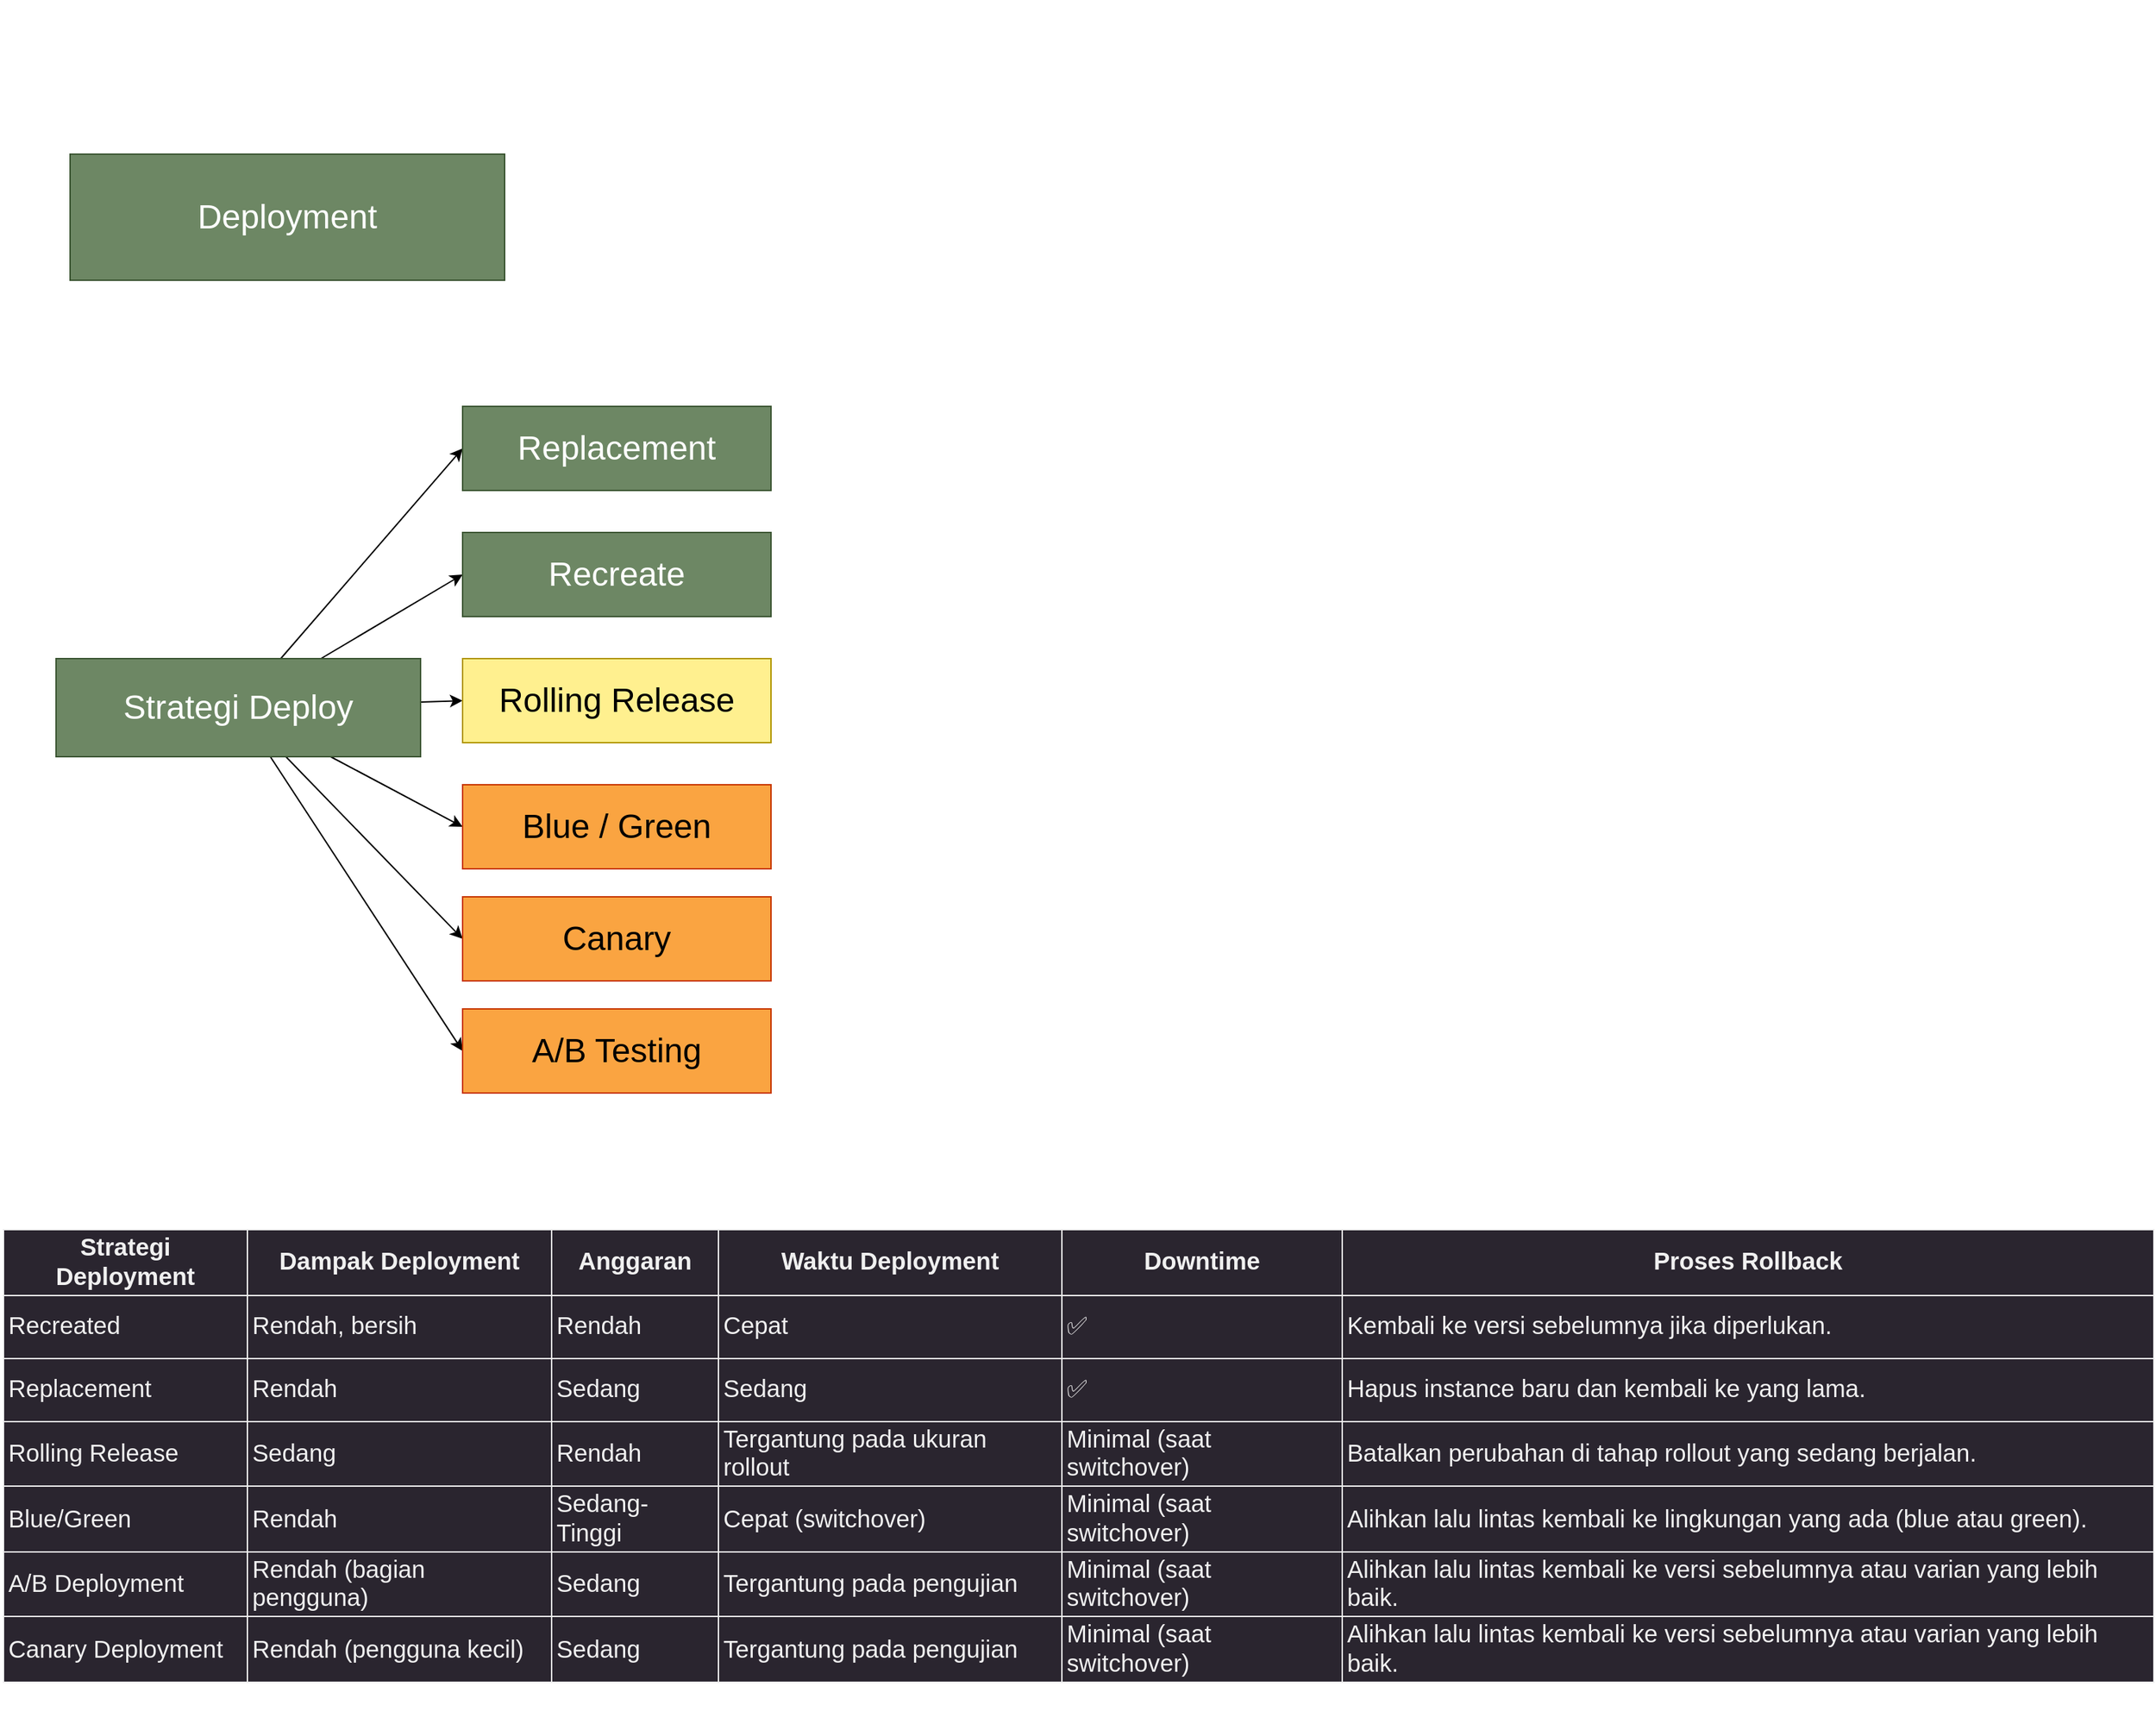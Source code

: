 <mxfile>
    <diagram id="N09Htkd0KLnNfLLsWvpd" name="Page-1">
        <mxGraphModel dx="1066" dy="682" grid="1" gridSize="10" guides="1" tooltips="1" connect="1" arrows="1" fold="1" page="1" pageScale="1" pageWidth="850" pageHeight="1100" math="0" shadow="0">
            <root>
                <mxCell id="0"/>
                <mxCell id="1" parent="0"/>
                <mxCell id="2" value="Deployment" style="rounded=0;whiteSpace=wrap;html=1;fillColor=#6d8764;fontColor=#ffffff;strokeColor=#3A5431;fontSize=24;" parent="1" vertex="1">
                    <mxGeometry x="80" y="170" width="310" height="90" as="geometry"/>
                </mxCell>
                <mxCell id="8" value="&lt;div style=&quot;text-align: center;&quot;&gt;&lt;span style=&quot;background-color: initial;&quot;&gt;&lt;font color=&quot;#ffffff&quot;&gt;*inti dalam devops adalah otomasi, jadi harus otomatis&lt;/font&gt;&lt;/span&gt;&lt;/div&gt;" style="text;whiteSpace=wrap;html=1;fontSize=24;" parent="1" vertex="1">
                    <mxGeometry x="40" y="60" width="430" height="40" as="geometry"/>
                </mxCell>
                <mxCell id="17" value="" style="edgeStyle=none;html=1;fontSize=17;entryX=0;entryY=0.5;entryDx=0;entryDy=0;" parent="1" source="10" target="16" edge="1">
                    <mxGeometry relative="1" as="geometry"/>
                </mxCell>
                <mxCell id="19" value="" style="edgeStyle=none;html=1;fontSize=17;entryX=0;entryY=0.5;entryDx=0;entryDy=0;" parent="1" source="10" target="18" edge="1">
                    <mxGeometry relative="1" as="geometry"/>
                </mxCell>
                <mxCell id="22" style="edgeStyle=none;html=1;entryX=0;entryY=0.5;entryDx=0;entryDy=0;fontSize=17;" parent="1" source="10" target="21" edge="1">
                    <mxGeometry relative="1" as="geometry"/>
                </mxCell>
                <mxCell id="27" value="" style="edgeStyle=none;html=1;fontSize=17;entryX=0;entryY=0.5;entryDx=0;entryDy=0;" parent="1" source="10" target="26" edge="1">
                    <mxGeometry relative="1" as="geometry"/>
                </mxCell>
                <mxCell id="30" style="edgeStyle=none;html=1;entryX=0;entryY=0.5;entryDx=0;entryDy=0;fontSize=17;" parent="1" source="10" target="28" edge="1">
                    <mxGeometry relative="1" as="geometry"/>
                </mxCell>
                <mxCell id="31" style="edgeStyle=none;html=1;entryX=0;entryY=0.5;entryDx=0;entryDy=0;fontSize=17;" parent="1" source="10" target="29" edge="1">
                    <mxGeometry relative="1" as="geometry"/>
                </mxCell>
                <mxCell id="10" value="Strategi Deploy" style="rounded=0;whiteSpace=wrap;html=1;fillColor=#6d8764;strokeColor=#3A5431;fontSize=24;fontColor=#ffffff;" parent="1" vertex="1">
                    <mxGeometry x="70" y="530" width="260" height="70" as="geometry"/>
                </mxCell>
                <mxCell id="11" value="&lt;div style=&quot;text-align: center;&quot;&gt;&lt;span style=&quot;background-color: initial;&quot;&gt;&lt;font color=&quot;#ffffff&quot;&gt;Deployment adalah memindahkan software kedalam environment lain ( development, production etc. )&amp;nbsp;&lt;/font&gt;&lt;/span&gt;&lt;/div&gt;" style="text;whiteSpace=wrap;html=1;fontSize=24;" parent="1" vertex="1">
                    <mxGeometry x="410" y="150" width="600" height="80" as="geometry"/>
                </mxCell>
                <mxCell id="15" value="&lt;div style=&quot;text-align: center; font-size: 17px;&quot;&gt;&lt;span style=&quot;background-color: initial; font-size: 17px;&quot;&gt;&lt;font color=&quot;#ffffff&quot; style=&quot;font-size: 17px;&quot;&gt;*biasanya di cek dahulu sama QA/tester kalau manual&lt;/font&gt;&lt;/span&gt;&lt;/div&gt;" style="text;whiteSpace=wrap;html=1;fontSize=17;" parent="1" vertex="1">
                    <mxGeometry x="430" y="240" width="640" height="40" as="geometry"/>
                </mxCell>
                <mxCell id="16" value="Recreate" style="whiteSpace=wrap;html=1;fontSize=24;fillColor=#6d8764;strokeColor=#3A5431;fontColor=#ffffff;rounded=0;" parent="1" vertex="1">
                    <mxGeometry x="360" y="440" width="220" height="60" as="geometry"/>
                </mxCell>
                <mxCell id="18" value="Replacement&lt;br&gt;" style="whiteSpace=wrap;html=1;fontSize=24;fillColor=#6d8764;strokeColor=#3A5431;fontColor=#ffffff;rounded=0;" parent="1" vertex="1">
                    <mxGeometry x="360" y="350" width="220" height="60" as="geometry"/>
                </mxCell>
                <mxCell id="21" value="Rolling Release" style="whiteSpace=wrap;html=1;fontSize=24;fillColor=#FFF08F;strokeColor=#B09500;fontColor=#000000;rounded=0;" parent="1" vertex="1">
                    <mxGeometry x="360" y="530" width="220" height="60" as="geometry"/>
                </mxCell>
                <mxCell id="26" value="Blue / Green" style="whiteSpace=wrap;html=1;fontSize=24;fillColor=#FAA441;strokeColor=#C73500;fontColor=#000000;rounded=0;" parent="1" vertex="1">
                    <mxGeometry x="360" y="620" width="220" height="60" as="geometry"/>
                </mxCell>
                <mxCell id="28" value="Canary" style="whiteSpace=wrap;html=1;fontSize=24;fillColor=#FAA441;strokeColor=#C73500;fontColor=#000000;rounded=0;" parent="1" vertex="1">
                    <mxGeometry x="360" y="700" width="220" height="60" as="geometry"/>
                </mxCell>
                <mxCell id="29" value="A/B Testing" style="whiteSpace=wrap;html=1;fontSize=24;fillColor=#FAA441;strokeColor=#C73500;fontColor=#000000;rounded=0;" parent="1" vertex="1">
                    <mxGeometry x="360" y="780" width="220" height="60" as="geometry"/>
                </mxCell>
                <mxCell id="32" value="&lt;font color=&quot;#ffffff&quot;&gt;mengganti software lama dengan yang baru di instance yang sama&lt;/font&gt;" style="text;whiteSpace=wrap;html=1;fontSize=17;" parent="1" vertex="1">
                    <mxGeometry x="590" y="350" width="640" height="40" as="geometry"/>
                </mxCell>
                <mxCell id="33" value="&lt;div style=&quot;text-align: center; font-size: 17px;&quot;&gt;&lt;font color=&quot;#ffffff&quot;&gt;sama kaya replacement tapi instancenya buat baru untuk software yang dideploy :D&lt;/font&gt;&lt;/div&gt;" style="text;whiteSpace=wrap;html=1;fontSize=17;" parent="1" vertex="1">
                    <mxGeometry x="600" y="450" width="640" height="40" as="geometry"/>
                </mxCell>
                <mxCell id="34" value="&lt;font color=&quot;#ffffff&quot;&gt;sama kaya recreate tapi diperuntukan untuk yang mempunyai microservice dan dilakukan satu satu&lt;/font&gt;" style="text;whiteSpace=wrap;html=1;fontSize=17;" parent="1" vertex="1">
                    <mxGeometry x="600" y="540" width="640" height="40" as="geometry"/>
                </mxCell>
                <mxCell id="35" value="&lt;font color=&quot;#ffffff&quot;&gt;siapin semua instance baru yang diperlukan ( semua instansi ) nanti tinggal di ganti jalur trafficnya menuju instance yang baru&lt;/font&gt;" style="text;whiteSpace=wrap;html=1;fontSize=17;" parent="1" vertex="1">
                    <mxGeometry x="600" y="610" width="640" height="40" as="geometry"/>
                </mxCell>
                <mxCell id="36" value="&lt;font color=&quot;#ffffff&quot;&gt;sama kayak metode blue / green tapi lebih ke perlahan lahan , seperti mengalihkan traffic sebanyak 10% ke instance yang baru.&lt;/font&gt;" style="text;whiteSpace=wrap;html=1;fontSize=17;" parent="1" vertex="1">
                    <mxGeometry x="600" y="700" width="640" height="40" as="geometry"/>
                </mxCell>
                <mxCell id="37" value="&lt;font color=&quot;#ffffff&quot;&gt;sama kayak blue / green tapi instansi yang baru lebih diperuntukan untuk eksperimen fitur baru untuk keputusan bisnis :D&amp;nbsp;&lt;/font&gt;" style="text;whiteSpace=wrap;html=1;fontSize=17;" parent="1" vertex="1">
                    <mxGeometry x="600" y="780" width="640" height="40" as="geometry"/>
                </mxCell>
                <mxCell id="43" value="&lt;table style=&quot;table-layout:fixed;font-size:10pt;font-family:Arial;width:0px;border-collapse:collapse;border:none&quot; border=&quot;1&quot; dir=&quot;ltr&quot; cellpadding=&quot;0&quot; cellspacing=&quot;0&quot; xmlns=&quot;http://www.w3.org/1999/xhtml&quot;&gt;&lt;colgroup&gt;&lt;col width=&quot;174&quot;&gt;&lt;col width=&quot;217&quot;&gt;&lt;col width=&quot;119&quot;&gt;&lt;col width=&quot;245&quot;&gt;&lt;col width=&quot;200&quot;&gt;&lt;col width=&quot;579&quot;&gt;&lt;/colgroup&gt;&lt;tbody&gt;&lt;tr style=&quot;height:36px;&quot;&gt;&lt;td data-sheets-value=&quot;{&amp;quot;1&amp;quot;:2,&amp;quot;2&amp;quot;:&amp;quot;Strategi Deployment&amp;quot;}&quot; style=&quot;overflow:hidden;padding:2px 3px 2px 3px;vertical-align:middle;background-color:#2a252f;font-family:Helvetica;font-size:13pt;font-weight:bold;color:#f0f0f0;text-align:center;&quot;&gt;Strategi Deployment&lt;/td&gt;&lt;td data-sheets-value=&quot;{&amp;quot;1&amp;quot;:2,&amp;quot;2&amp;quot;:&amp;quot;Dampak Deployment&amp;quot;}&quot; style=&quot;overflow:hidden;padding:2px 3px 2px 3px;vertical-align:middle;background-color:#2a252f;font-family:Helvetica;font-size:13pt;font-weight:bold;color:#f0f0f0;text-align:center;&quot;&gt;Dampak Deployment&lt;/td&gt;&lt;td data-sheets-value=&quot;{&amp;quot;1&amp;quot;:2,&amp;quot;2&amp;quot;:&amp;quot;Anggaran&amp;quot;}&quot; style=&quot;overflow:hidden;padding:2px 3px 2px 3px;vertical-align:middle;background-color:#2a252f;font-family:Helvetica;font-size:13pt;font-weight:bold;color:#f0f0f0;text-align:center;&quot;&gt;Anggaran&lt;/td&gt;&lt;td data-sheets-value=&quot;{&amp;quot;1&amp;quot;:2,&amp;quot;2&amp;quot;:&amp;quot;Waktu Deployment&amp;quot;}&quot; style=&quot;overflow:hidden;padding:2px 3px 2px 3px;vertical-align:middle;background-color:#2a252f;font-family:Helvetica;font-size:13pt;font-weight:bold;color:#f0f0f0;text-align:center;&quot;&gt;Waktu Deployment&lt;/td&gt;&lt;td data-sheets-value=&quot;{&amp;quot;1&amp;quot;:2,&amp;quot;2&amp;quot;:&amp;quot;Zero Downtime&amp;quot;}&quot; style=&quot;overflow:hidden;padding:2px 3px 2px 3px;vertical-align:middle;background-color:#2a252f;font-family:Helvetica;font-size:13pt;font-weight:bold;color:#f0f0f0;text-align:center;&quot;&gt;Downtime&lt;/td&gt;&lt;td data-sheets-value=&quot;{&amp;quot;1&amp;quot;:2,&amp;quot;2&amp;quot;:&amp;quot;Proses Rollback&amp;quot;}&quot; style=&quot;overflow:hidden;padding:2px 3px 2px 3px;vertical-align:middle;background-color:#2a252f;font-family:Helvetica;font-size:13pt;font-weight:bold;color:#f0f0f0;text-align:center;&quot;&gt;Proses Rollback&lt;/td&gt;&lt;/tr&gt;&lt;tr style=&quot;height:45px;&quot;&gt;&lt;td data-sheets-value=&quot;{&amp;quot;1&amp;quot;:2,&amp;quot;2&amp;quot;:&amp;quot;Recreated&amp;quot;}&quot; style=&quot;overflow:hidden;padding:2px 3px 2px 3px;vertical-align:middle;background-color:#2a252f;font-family:Helvetica;font-size:13pt;font-weight:normal;color:#f0f0f0;&quot;&gt;Recreated&lt;/td&gt;&lt;td data-sheets-value=&quot;{&amp;quot;1&amp;quot;:2,&amp;quot;2&amp;quot;:&amp;quot;Rendah, bersih&amp;quot;}&quot; style=&quot;overflow:hidden;padding:2px 3px 2px 3px;vertical-align:middle;background-color:#2a252f;font-family:Helvetica;font-size:13pt;font-weight:normal;color:#f0f0f0;&quot;&gt;Rendah, bersih&lt;/td&gt;&lt;td data-sheets-value=&quot;{&amp;quot;1&amp;quot;:2,&amp;quot;2&amp;quot;:&amp;quot;Rendah&amp;quot;}&quot; style=&quot;overflow:hidden;padding:2px 3px 2px 3px;vertical-align:middle;background-color:#2a252f;font-family:Helvetica;font-size:13pt;font-weight:normal;color:#f0f0f0;&quot;&gt;Rendah&lt;/td&gt;&lt;td data-sheets-value=&quot;{&amp;quot;1&amp;quot;:2,&amp;quot;2&amp;quot;:&amp;quot;Cepat&amp;quot;}&quot; style=&quot;overflow:hidden;padding:2px 3px 2px 3px;vertical-align:middle;background-color:#2a252f;font-family:Helvetica;font-size:13pt;font-weight:normal;color:#f0f0f0;&quot;&gt;Cepat&lt;/td&gt;&lt;td data-sheets-value=&quot;{&amp;quot;1&amp;quot;:2,&amp;quot;2&amp;quot;:&amp;quot;✅&amp;quot;}&quot; style=&quot;overflow:hidden;padding:2px 3px 2px 3px;vertical-align:middle;background-color:#2a252f;font-family:Helvetica;font-size:13pt;font-weight:normal;color:#f0f0f0;&quot;&gt;✅&lt;/td&gt;&lt;td data-sheets-value=&quot;{&amp;quot;1&amp;quot;:2,&amp;quot;2&amp;quot;:&amp;quot;Kembali ke versi sebelumnya jika diperlukan.&amp;quot;}&quot; style=&quot;overflow:hidden;padding:2px 3px 2px 3px;vertical-align:middle;background-color:#2a252f;font-family:Helvetica;font-size:13pt;font-weight:normal;color:#f0f0f0;&quot;&gt;Kembali ke versi sebelumnya jika diperlukan.&lt;/td&gt;&lt;/tr&gt;&lt;tr style=&quot;height:45px;&quot;&gt;&lt;td data-sheets-value=&quot;{&amp;quot;1&amp;quot;:2,&amp;quot;2&amp;quot;:&amp;quot;Replacement&amp;quot;}&quot; style=&quot;overflow:hidden;padding:2px 3px 2px 3px;vertical-align:middle;background-color:#2a252f;font-family:Helvetica;font-size:13pt;font-weight:normal;color:#f0f0f0;&quot;&gt;Replacement&lt;/td&gt;&lt;td data-sheets-value=&quot;{&amp;quot;1&amp;quot;:2,&amp;quot;2&amp;quot;:&amp;quot;Rendah&amp;quot;}&quot; style=&quot;overflow:hidden;padding:2px 3px 2px 3px;vertical-align:middle;background-color:#2a252f;font-family:Helvetica;font-size:13pt;font-weight:normal;color:#f0f0f0;&quot;&gt;Rendah&lt;/td&gt;&lt;td data-sheets-value=&quot;{&amp;quot;1&amp;quot;:2,&amp;quot;2&amp;quot;:&amp;quot;Sedang&amp;quot;}&quot; style=&quot;overflow:hidden;padding:2px 3px 2px 3px;vertical-align:middle;background-color:#2a252f;font-family:Helvetica;font-size:13pt;font-weight:normal;color:#f0f0f0;&quot;&gt;Sedang&lt;/td&gt;&lt;td data-sheets-value=&quot;{&amp;quot;1&amp;quot;:2,&amp;quot;2&amp;quot;:&amp;quot;Sedang&amp;quot;}&quot; style=&quot;overflow:hidden;padding:2px 3px 2px 3px;vertical-align:middle;background-color:#2a252f;font-family:Helvetica;font-size:13pt;font-weight:normal;color:#f0f0f0;&quot;&gt;Sedang&lt;/td&gt;&lt;td data-sheets-value=&quot;{&amp;quot;1&amp;quot;:2,&amp;quot;2&amp;quot;:&amp;quot;✅ Minimal&amp;quot;}&quot; style=&quot;overflow:hidden;padding:2px 3px 2px 3px;vertical-align:middle;background-color:#2a252f;font-family:Helvetica;font-size:13pt;font-weight:normal;color:#f0f0f0;&quot;&gt;✅&amp;nbsp;&lt;/td&gt;&lt;td data-sheets-value=&quot;{&amp;quot;1&amp;quot;:2,&amp;quot;2&amp;quot;:&amp;quot;Hapus instance baru dan kembali ke yang lama.&amp;quot;}&quot; style=&quot;overflow:hidden;padding:2px 3px 2px 3px;vertical-align:middle;background-color:#2a252f;font-family:Helvetica;font-size:13pt;font-weight:normal;color:#f0f0f0;&quot;&gt;Hapus instance baru dan kembali ke yang lama.&lt;/td&gt;&lt;/tr&gt;&lt;tr style=&quot;height:45px;&quot;&gt;&lt;td data-sheets-value=&quot;{&amp;quot;1&amp;quot;:2,&amp;quot;2&amp;quot;:&amp;quot;Rolling Release&amp;quot;}&quot; style=&quot;overflow:hidden;padding:2px 3px 2px 3px;vertical-align:middle;background-color:#2a252f;font-family:Helvetica;font-size:13pt;font-weight:normal;color:#f0f0f0;&quot;&gt;Rolling Release&lt;/td&gt;&lt;td data-sheets-value=&quot;{&amp;quot;1&amp;quot;:2,&amp;quot;2&amp;quot;:&amp;quot;Sedang&amp;quot;}&quot; style=&quot;overflow:hidden;padding:2px 3px 2px 3px;vertical-align:middle;background-color:#2a252f;font-family:Helvetica;font-size:13pt;font-weight:normal;color:#f0f0f0;&quot;&gt;Sedang&lt;/td&gt;&lt;td data-sheets-value=&quot;{&amp;quot;1&amp;quot;:2,&amp;quot;2&amp;quot;:&amp;quot;Rendah&amp;quot;}&quot; style=&quot;overflow:hidden;padding:2px 3px 2px 3px;vertical-align:middle;background-color:#2a252f;font-family:Helvetica;font-size:13pt;font-weight:normal;color:#f0f0f0;&quot;&gt;Rendah&lt;/td&gt;&lt;td data-sheets-value=&quot;{&amp;quot;1&amp;quot;:2,&amp;quot;2&amp;quot;:&amp;quot;Tergantung pada ukuran rollout&amp;quot;}&quot; style=&quot;overflow:hidden;padding:2px 3px 2px 3px;vertical-align:middle;background-color:#2a252f;font-family:Helvetica;font-size:13pt;font-weight:normal;color:#f0f0f0;&quot;&gt;Tergantung pada ukuran rollout&lt;/td&gt;&lt;td data-sheets-value=&quot;{&amp;quot;1&amp;quot;:2,&amp;quot;2&amp;quot;:&amp;quot;Minimal (saat switchover)&amp;quot;}&quot; style=&quot;overflow:hidden;padding:2px 3px 2px 3px;vertical-align:middle;background-color:#2a252f;font-family:Helvetica;font-size:13pt;font-weight:normal;color:#f0f0f0;&quot;&gt;Minimal (saat switchover)&lt;/td&gt;&lt;td data-sheets-value=&quot;{&amp;quot;1&amp;quot;:2,&amp;quot;2&amp;quot;:&amp;quot;Batalkan perubahan di tahap rollout yang sedang berjalan.&amp;quot;}&quot; style=&quot;overflow:hidden;padding:2px 3px 2px 3px;vertical-align:middle;background-color:#2a252f;font-family:Helvetica;font-size:13pt;font-weight:normal;color:#f0f0f0;&quot;&gt;Batalkan perubahan di tahap rollout yang sedang berjalan.&lt;/td&gt;&lt;/tr&gt;&lt;tr style=&quot;height:45px;&quot;&gt;&lt;td data-sheets-value=&quot;{&amp;quot;1&amp;quot;:2,&amp;quot;2&amp;quot;:&amp;quot;Blue/Green&amp;quot;}&quot; style=&quot;overflow:hidden;padding:2px 3px 2px 3px;vertical-align:middle;background-color:#2a252f;font-family:Helvetica;font-size:13pt;font-weight:normal;color:#f0f0f0;&quot;&gt;Blue/Green&lt;/td&gt;&lt;td data-sheets-value=&quot;{&amp;quot;1&amp;quot;:2,&amp;quot;2&amp;quot;:&amp;quot;Rendah&amp;quot;}&quot; style=&quot;overflow:hidden;padding:2px 3px 2px 3px;vertical-align:middle;background-color:#2a252f;font-family:Helvetica;font-size:13pt;font-weight:normal;color:#f0f0f0;&quot;&gt;Rendah&lt;/td&gt;&lt;td data-sheets-value=&quot;{&amp;quot;1&amp;quot;:2,&amp;quot;2&amp;quot;:&amp;quot;Sedang-Tinggi&amp;quot;}&quot; style=&quot;overflow:hidden;padding:2px 3px 2px 3px;vertical-align:middle;background-color:#2a252f;font-family:Helvetica;font-size:13pt;font-weight:normal;color:#f0f0f0;&quot;&gt;Sedang-Tinggi&lt;/td&gt;&lt;td data-sheets-value=&quot;{&amp;quot;1&amp;quot;:2,&amp;quot;2&amp;quot;:&amp;quot;Cepat (switchover)&amp;quot;}&quot; style=&quot;overflow:hidden;padding:2px 3px 2px 3px;vertical-align:middle;background-color:#2a252f;font-family:Helvetica;font-size:13pt;font-weight:normal;color:#f0f0f0;&quot;&gt;Cepat (switchover)&lt;/td&gt;&lt;td data-sheets-value=&quot;{&amp;quot;1&amp;quot;:2,&amp;quot;2&amp;quot;:&amp;quot;Minimal (saat switchover)&amp;quot;}&quot; style=&quot;overflow:hidden;padding:2px 3px 2px 3px;vertical-align:middle;background-color:#2a252f;font-family:Helvetica;font-size:13pt;font-weight:normal;color:#f0f0f0;&quot;&gt;Minimal (saat switchover)&lt;/td&gt;&lt;td data-sheets-value=&quot;{&amp;quot;1&amp;quot;:2,&amp;quot;2&amp;quot;:&amp;quot;Alihkan lalu lintas kembali ke lingkungan yang ada (blue atau green).&amp;quot;}&quot; style=&quot;overflow:hidden;padding:2px 3px 2px 3px;vertical-align:middle;background-color:#2a252f;font-family:Helvetica;font-size:13pt;font-weight:normal;color:#f0f0f0;&quot;&gt;Alihkan lalu lintas kembali ke lingkungan yang ada (blue atau green).&lt;/td&gt;&lt;/tr&gt;&lt;tr style=&quot;height:45px;&quot;&gt;&lt;td data-sheets-value=&quot;{&amp;quot;1&amp;quot;:2,&amp;quot;2&amp;quot;:&amp;quot;A/B Deployment&amp;quot;}&quot; style=&quot;overflow:hidden;padding:2px 3px 2px 3px;vertical-align:middle;background-color:#2a252f;font-family:Helvetica;font-size:13pt;font-weight:normal;color:#f0f0f0;&quot;&gt;A/B Deployment&lt;/td&gt;&lt;td data-sheets-value=&quot;{&amp;quot;1&amp;quot;:2,&amp;quot;2&amp;quot;:&amp;quot;Rendah (bagian pengguna)&amp;quot;}&quot; style=&quot;overflow:hidden;padding:2px 3px 2px 3px;vertical-align:middle;background-color:#2a252f;font-family:Helvetica;font-size:13pt;font-weight:normal;color:#f0f0f0;&quot;&gt;Rendah (bagian pengguna)&lt;/td&gt;&lt;td data-sheets-value=&quot;{&amp;quot;1&amp;quot;:2,&amp;quot;2&amp;quot;:&amp;quot;Sedang&amp;quot;}&quot; style=&quot;overflow:hidden;padding:2px 3px 2px 3px;vertical-align:middle;background-color:#2a252f;font-family:Helvetica;font-size:13pt;font-weight:normal;color:#f0f0f0;&quot;&gt;Sedang&lt;/td&gt;&lt;td data-sheets-value=&quot;{&amp;quot;1&amp;quot;:2,&amp;quot;2&amp;quot;:&amp;quot;Tergantung pada pengujian&amp;quot;}&quot; style=&quot;overflow:hidden;padding:2px 3px 2px 3px;vertical-align:middle;background-color:#2a252f;font-family:Helvetica;font-size:13pt;font-weight:normal;color:#f0f0f0;&quot;&gt;Tergantung pada pengujian&lt;/td&gt;&lt;td data-sheets-value=&quot;{&amp;quot;1&amp;quot;:2,&amp;quot;2&amp;quot;:&amp;quot;Minimal (saat switchover)&amp;quot;}&quot; style=&quot;overflow:hidden;padding:2px 3px 2px 3px;vertical-align:middle;background-color:#2a252f;font-family:Helvetica;font-size:13pt;font-weight:normal;color:#f0f0f0;&quot;&gt;Minimal (saat switchover)&lt;/td&gt;&lt;td data-sheets-value=&quot;{&amp;quot;1&amp;quot;:2,&amp;quot;2&amp;quot;:&amp;quot;Alihkan lalu lintas kembali ke versi sebelumnya atau varian yang lebih baik.&amp;quot;}&quot; style=&quot;overflow:hidden;padding:2px 3px 2px 3px;vertical-align:middle;background-color:#2a252f;font-family:Helvetica;font-size:13pt;font-weight:normal;color:#f0f0f0;&quot;&gt;Alihkan lalu lintas kembali ke versi sebelumnya atau varian yang lebih baik.&lt;/td&gt;&lt;/tr&gt;&lt;tr style=&quot;height:45px;&quot;&gt;&lt;td data-sheets-value=&quot;{&amp;quot;1&amp;quot;:2,&amp;quot;2&amp;quot;:&amp;quot;Canary Deployment&amp;quot;}&quot; style=&quot;overflow:hidden;padding:2px 3px 2px 3px;vertical-align:middle;background-color:#2a252f;font-family:Helvetica;font-size:13pt;font-weight:normal;color:#f0f0f0;&quot;&gt;Canary Deployment&lt;/td&gt;&lt;td data-sheets-value=&quot;{&amp;quot;1&amp;quot;:2,&amp;quot;2&amp;quot;:&amp;quot;Rendah (pengguna kecil)&amp;quot;}&quot; style=&quot;overflow:hidden;padding:2px 3px 2px 3px;vertical-align:middle;background-color:#2a252f;font-family:Helvetica;font-size:13pt;font-weight:normal;color:#f0f0f0;&quot;&gt;Rendah (pengguna kecil)&lt;/td&gt;&lt;td data-sheets-value=&quot;{&amp;quot;1&amp;quot;:2,&amp;quot;2&amp;quot;:&amp;quot;Sedang&amp;quot;}&quot; style=&quot;overflow:hidden;padding:2px 3px 2px 3px;vertical-align:middle;background-color:#2a252f;font-family:Helvetica;font-size:13pt;font-weight:normal;color:#f0f0f0;&quot;&gt;Sedang&lt;/td&gt;&lt;td data-sheets-value=&quot;{&amp;quot;1&amp;quot;:2,&amp;quot;2&amp;quot;:&amp;quot;Tergantung pada pengujian&amp;quot;}&quot; style=&quot;overflow:hidden;padding:2px 3px 2px 3px;vertical-align:middle;background-color:#2a252f;font-family:Helvetica;font-size:13pt;font-weight:normal;color:#f0f0f0;&quot;&gt;Tergantung pada pengujian&lt;/td&gt;&lt;td data-sheets-value=&quot;{&amp;quot;1&amp;quot;:2,&amp;quot;2&amp;quot;:&amp;quot;Minimal (saat switchover)&amp;quot;}&quot; style=&quot;overflow:hidden;padding:2px 3px 2px 3px;vertical-align:middle;background-color:#2a252f;font-family:Helvetica;font-size:13pt;font-weight:normal;color:#f0f0f0;&quot;&gt;Minimal (saat switchover)&lt;/td&gt;&lt;td data-sheets-value=&quot;{&amp;quot;1&amp;quot;:2,&amp;quot;2&amp;quot;:&amp;quot;Alihkan lalu lintas kembali ke versi sebelumnya atau varian yang lebih baik.&amp;quot;}&quot; style=&quot;overflow:hidden;padding:2px 3px 2px 3px;vertical-align:middle;background-color:#2a252f;font-family:Helvetica;font-size:13pt;font-weight:normal;color:#f0f0f0;&quot;&gt;Alihkan lalu lintas kembali ke versi sebelumnya atau varian yang lebih baik.&lt;/td&gt;&lt;/tr&gt;&lt;/tbody&gt;&lt;/table&gt;" style="text;whiteSpace=wrap;html=1;fontSize=18;" parent="1" vertex="1">
                    <mxGeometry x="30" y="930" width="560" height="350" as="geometry"/>
                </mxCell>
            </root>
        </mxGraphModel>
    </diagram>
</mxfile>